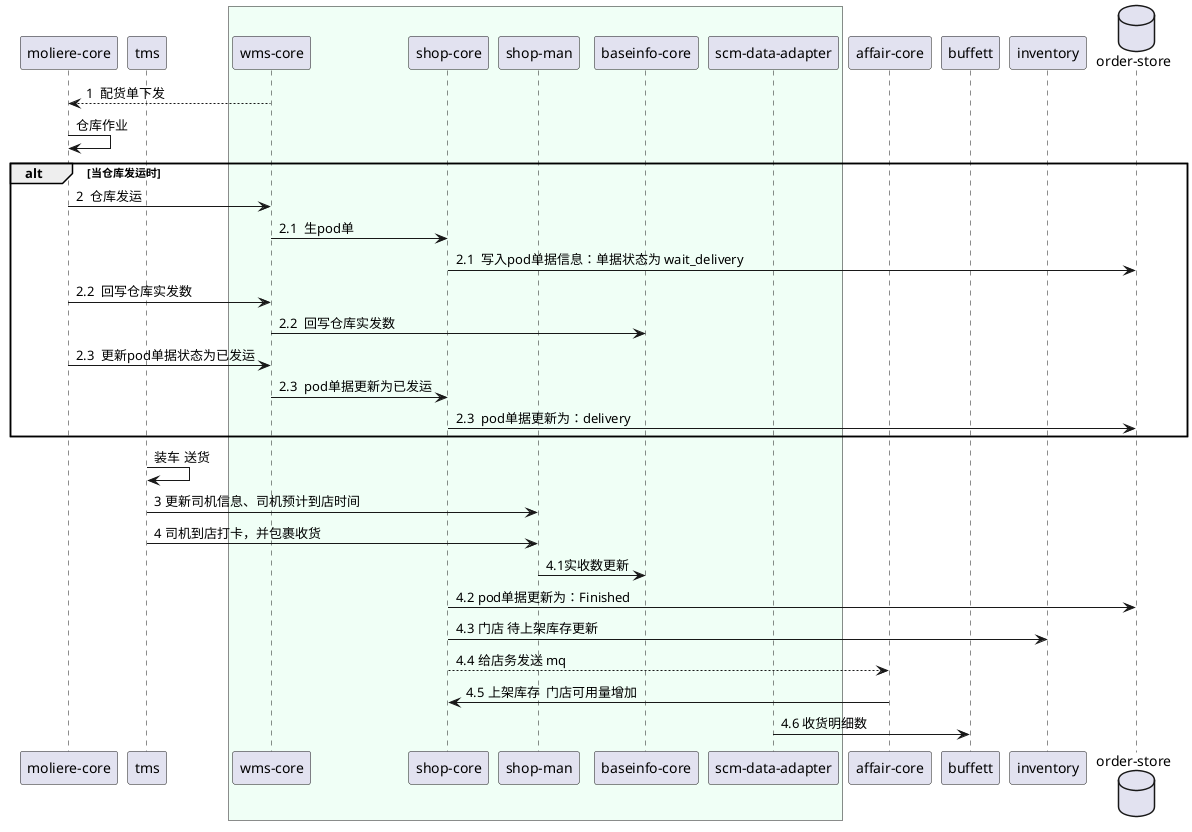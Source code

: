 @startuml
participant "moliere-core" as moliere
participant "tms" as tms
box  #F0FFF6

   participant "wms-core" as wms
   participant "shop-core" as shopcore

participant "shop-man" as shopman
   participant "baseinfo-core" as baseinfo
      participant "scm-data-adapter" as adapter

end box
   participant "affair-core" as affair
   participant "buffett" as buffett

   participant "inventory" as inventory
   database "order-store" as store
    wms -->moliere: 1  配货单下发
    moliere ->moliere:仓库作业
alt 当仓库发运时
    moliere -> wms : 2  仓库发运
    wms->shopcore:2.1  生pod单
    shopcore->store:2.1  写入pod单据信息：单据状态为 wait_delivery
    moliere->wms:2.2  回写仓库实发数
    wms->baseinfo:2.2  回写仓库实发数
    moliere->wms:2.3  更新pod单据状态为已发运
    wms->shopcore: 2.3  pod单据更新为已发运
    shopcore->store: 2.3  pod单据更新为：delivery
end
    tms->tms : 装车 送货

    tms->shopman:3 更新司机信息、司机预计到店时间
    tms->shopman: 4 司机到店打卡，并包裹收货
    shopman->baseinfo: 4.1实收数更新
    shopcore->store: 4.2 pod单据更新为：Finished
    shopcore->inventory: 4.3 门店 待上架库存更新
    shopcore -->affair: 4.4 给店务发送 mq
    affair-> shopcore:4.5 上架库存  门店可用量增加
    adapter->buffett:4.6 收货明细数
@enduml